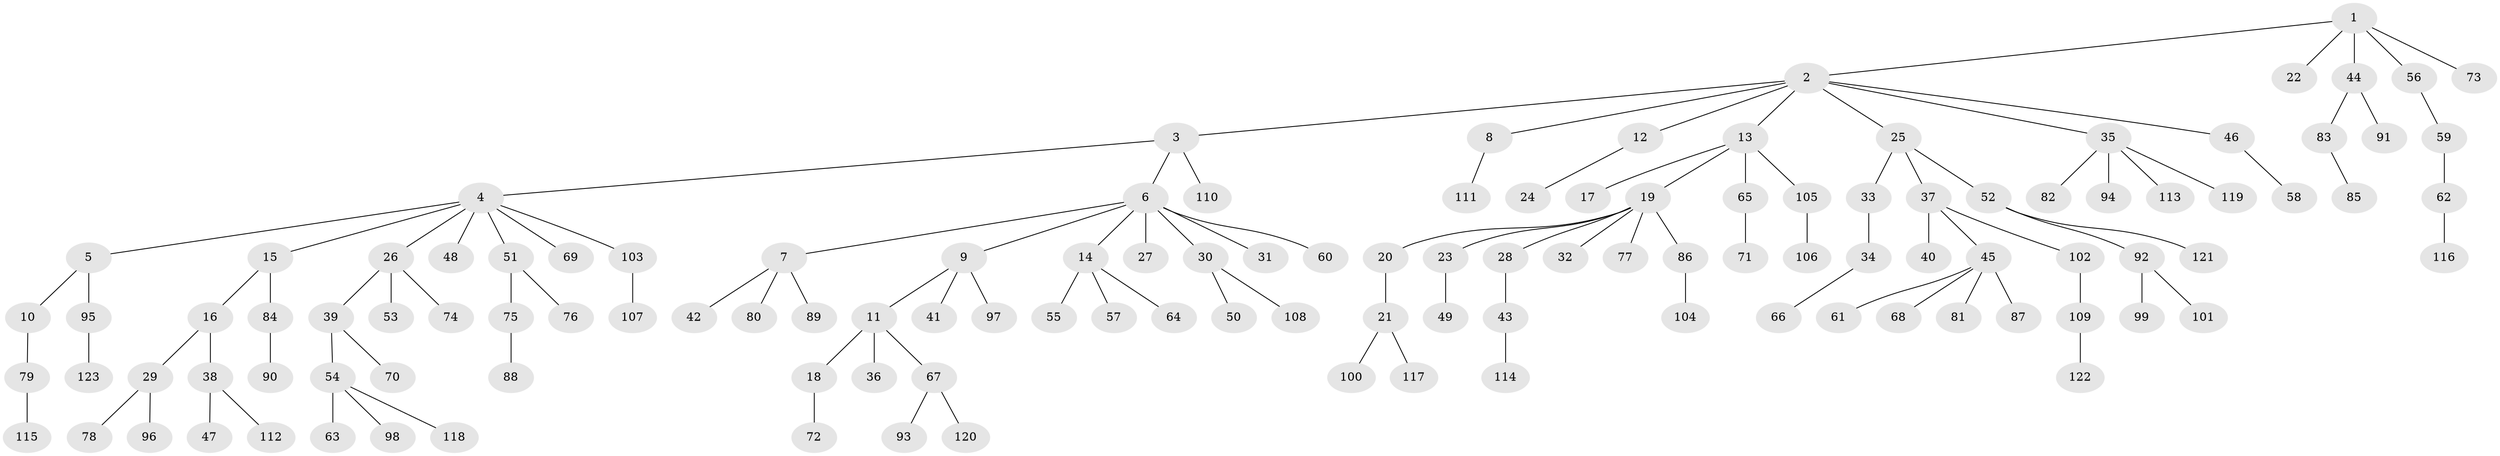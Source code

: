 // coarse degree distribution, {2: 0.10204081632653061, 1: 0.8163265306122449, 4: 0.02040816326530612, 30: 0.02040816326530612, 6: 0.04081632653061224}
// Generated by graph-tools (version 1.1) at 2025/55/03/04/25 21:55:40]
// undirected, 123 vertices, 122 edges
graph export_dot {
graph [start="1"]
  node [color=gray90,style=filled];
  1;
  2;
  3;
  4;
  5;
  6;
  7;
  8;
  9;
  10;
  11;
  12;
  13;
  14;
  15;
  16;
  17;
  18;
  19;
  20;
  21;
  22;
  23;
  24;
  25;
  26;
  27;
  28;
  29;
  30;
  31;
  32;
  33;
  34;
  35;
  36;
  37;
  38;
  39;
  40;
  41;
  42;
  43;
  44;
  45;
  46;
  47;
  48;
  49;
  50;
  51;
  52;
  53;
  54;
  55;
  56;
  57;
  58;
  59;
  60;
  61;
  62;
  63;
  64;
  65;
  66;
  67;
  68;
  69;
  70;
  71;
  72;
  73;
  74;
  75;
  76;
  77;
  78;
  79;
  80;
  81;
  82;
  83;
  84;
  85;
  86;
  87;
  88;
  89;
  90;
  91;
  92;
  93;
  94;
  95;
  96;
  97;
  98;
  99;
  100;
  101;
  102;
  103;
  104;
  105;
  106;
  107;
  108;
  109;
  110;
  111;
  112;
  113;
  114;
  115;
  116;
  117;
  118;
  119;
  120;
  121;
  122;
  123;
  1 -- 2;
  1 -- 22;
  1 -- 44;
  1 -- 56;
  1 -- 73;
  2 -- 3;
  2 -- 8;
  2 -- 12;
  2 -- 13;
  2 -- 25;
  2 -- 35;
  2 -- 46;
  3 -- 4;
  3 -- 6;
  3 -- 110;
  4 -- 5;
  4 -- 15;
  4 -- 26;
  4 -- 48;
  4 -- 51;
  4 -- 69;
  4 -- 103;
  5 -- 10;
  5 -- 95;
  6 -- 7;
  6 -- 9;
  6 -- 14;
  6 -- 27;
  6 -- 30;
  6 -- 31;
  6 -- 60;
  7 -- 42;
  7 -- 80;
  7 -- 89;
  8 -- 111;
  9 -- 11;
  9 -- 41;
  9 -- 97;
  10 -- 79;
  11 -- 18;
  11 -- 36;
  11 -- 67;
  12 -- 24;
  13 -- 17;
  13 -- 19;
  13 -- 65;
  13 -- 105;
  14 -- 55;
  14 -- 57;
  14 -- 64;
  15 -- 16;
  15 -- 84;
  16 -- 29;
  16 -- 38;
  18 -- 72;
  19 -- 20;
  19 -- 23;
  19 -- 28;
  19 -- 32;
  19 -- 77;
  19 -- 86;
  20 -- 21;
  21 -- 100;
  21 -- 117;
  23 -- 49;
  25 -- 33;
  25 -- 37;
  25 -- 52;
  26 -- 39;
  26 -- 53;
  26 -- 74;
  28 -- 43;
  29 -- 78;
  29 -- 96;
  30 -- 50;
  30 -- 108;
  33 -- 34;
  34 -- 66;
  35 -- 82;
  35 -- 94;
  35 -- 113;
  35 -- 119;
  37 -- 40;
  37 -- 45;
  37 -- 102;
  38 -- 47;
  38 -- 112;
  39 -- 54;
  39 -- 70;
  43 -- 114;
  44 -- 83;
  44 -- 91;
  45 -- 61;
  45 -- 68;
  45 -- 81;
  45 -- 87;
  46 -- 58;
  51 -- 75;
  51 -- 76;
  52 -- 92;
  52 -- 121;
  54 -- 63;
  54 -- 98;
  54 -- 118;
  56 -- 59;
  59 -- 62;
  62 -- 116;
  65 -- 71;
  67 -- 93;
  67 -- 120;
  75 -- 88;
  79 -- 115;
  83 -- 85;
  84 -- 90;
  86 -- 104;
  92 -- 99;
  92 -- 101;
  95 -- 123;
  102 -- 109;
  103 -- 107;
  105 -- 106;
  109 -- 122;
}
